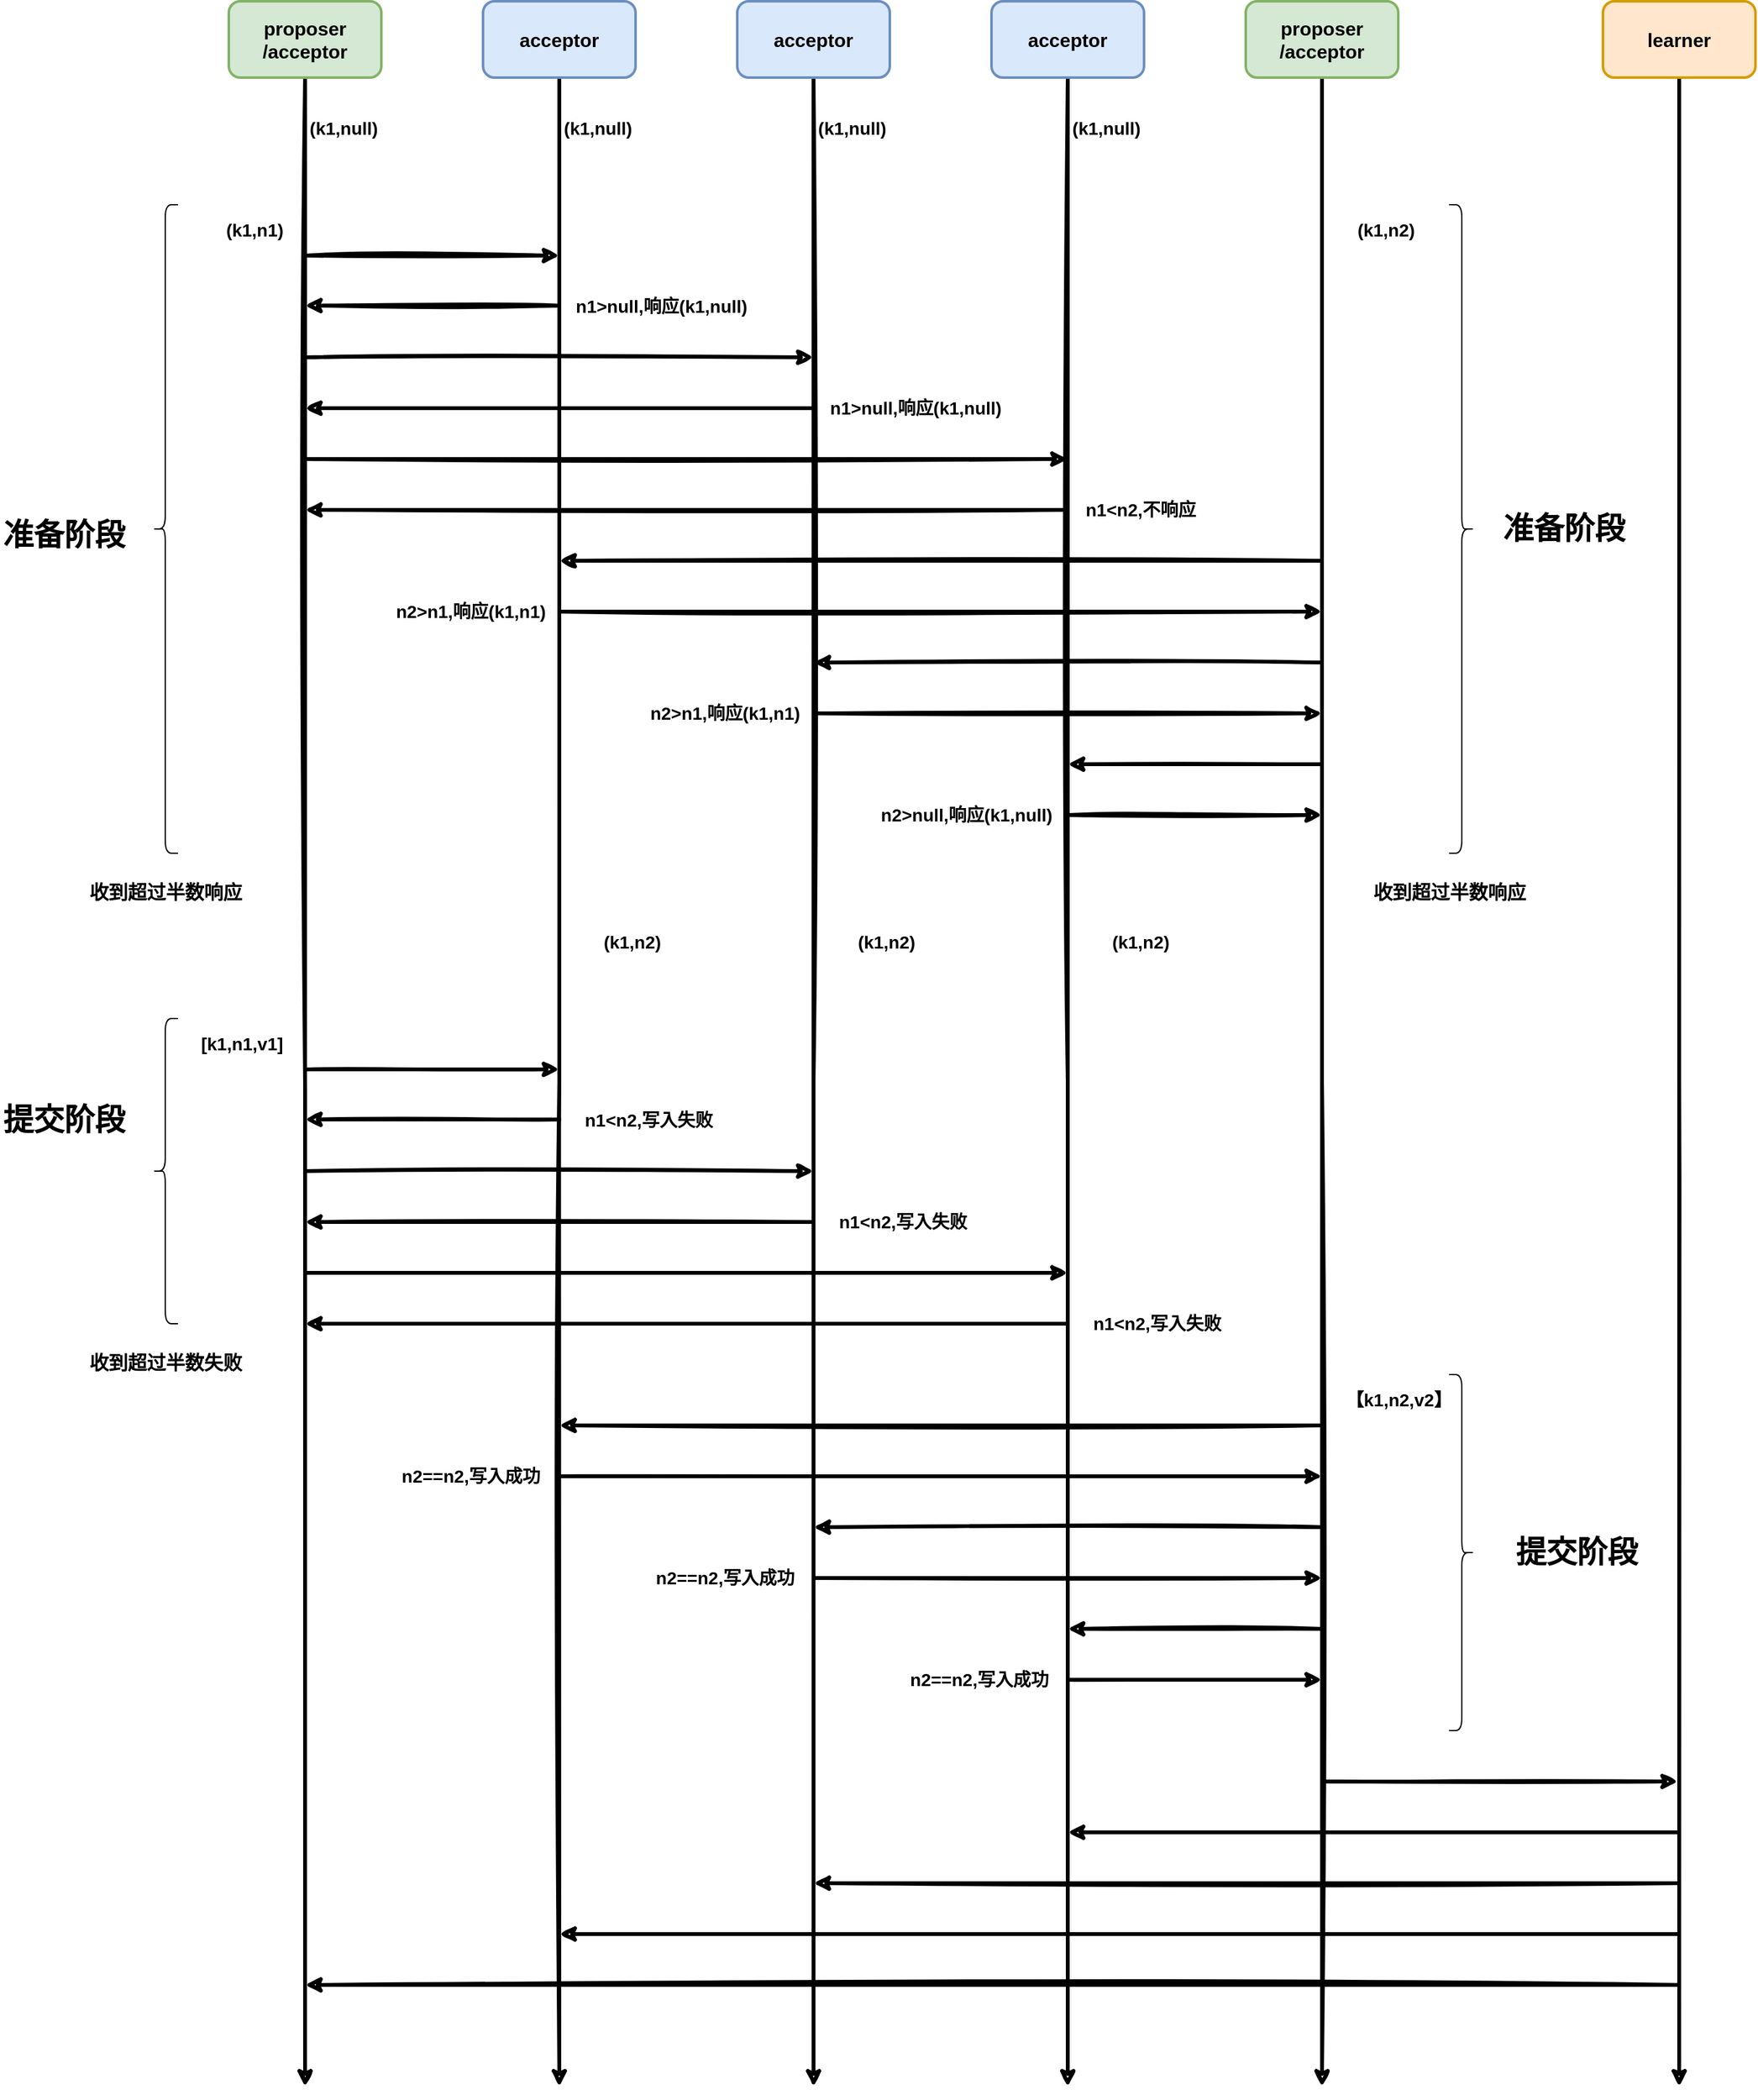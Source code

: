 <mxfile version="20.6.0" type="github">
  <diagram id="bn8pO_-y90N5bYkg9eif" name="第 1 页">
    <mxGraphModel dx="3530" dy="1689" grid="1" gridSize="10" guides="1" tooltips="1" connect="1" arrows="1" fold="1" page="1" pageScale="1" pageWidth="827" pageHeight="1169" math="0" shadow="0">
      <root>
        <mxCell id="0" />
        <mxCell id="1" parent="0" />
        <mxCell id="MbTcnOZPTZx9RcXJn9nr-1" style="edgeStyle=orthogonalEdgeStyle;rounded=0;orthogonalLoop=1;jettySize=auto;html=1;fontSize=15;strokeWidth=3;sketch=1;" edge="1" parent="1" source="MbTcnOZPTZx9RcXJn9nr-2">
          <mxGeometry relative="1" as="geometry">
            <mxPoint x="220" y="1880" as="targetPoint" />
          </mxGeometry>
        </mxCell>
        <mxCell id="MbTcnOZPTZx9RcXJn9nr-2" value="proposer&lt;br&gt;/acceptor" style="rounded=1;whiteSpace=wrap;html=1;strokeWidth=2;fillWeight=4;hachureGap=8;hachureAngle=45;fillColor=#d5e8d4;sketch=0;strokeColor=#82b366;fontSize=15;fontStyle=1" vertex="1" parent="1">
          <mxGeometry x="160" y="240" width="120" height="60" as="geometry" />
        </mxCell>
        <mxCell id="MbTcnOZPTZx9RcXJn9nr-3" style="edgeStyle=orthogonalEdgeStyle;rounded=0;orthogonalLoop=1;jettySize=auto;html=1;fontSize=15;strokeWidth=3;sketch=1;" edge="1" parent="1" source="MbTcnOZPTZx9RcXJn9nr-4">
          <mxGeometry relative="1" as="geometry">
            <mxPoint x="420" y="1880" as="targetPoint" />
          </mxGeometry>
        </mxCell>
        <mxCell id="MbTcnOZPTZx9RcXJn9nr-4" value="acceptor" style="rounded=1;whiteSpace=wrap;html=1;strokeWidth=2;fillWeight=4;hachureGap=8;hachureAngle=45;fillColor=#dae8fc;sketch=0;strokeColor=#6c8ebf;fontSize=15;fontStyle=1" vertex="1" parent="1">
          <mxGeometry x="360" y="240" width="120" height="60" as="geometry" />
        </mxCell>
        <mxCell id="MbTcnOZPTZx9RcXJn9nr-5" style="edgeStyle=orthogonalEdgeStyle;rounded=0;orthogonalLoop=1;jettySize=auto;html=1;fontSize=15;strokeWidth=3;sketch=1;" edge="1" parent="1" source="MbTcnOZPTZx9RcXJn9nr-6">
          <mxGeometry relative="1" as="geometry">
            <mxPoint x="620" y="1880" as="targetPoint" />
          </mxGeometry>
        </mxCell>
        <mxCell id="MbTcnOZPTZx9RcXJn9nr-6" value="acceptor" style="rounded=1;whiteSpace=wrap;html=1;strokeWidth=2;fillWeight=4;hachureGap=8;hachureAngle=45;fillColor=#dae8fc;sketch=0;strokeColor=#6c8ebf;fontSize=15;fontStyle=1" vertex="1" parent="1">
          <mxGeometry x="560" y="240" width="120" height="60" as="geometry" />
        </mxCell>
        <mxCell id="MbTcnOZPTZx9RcXJn9nr-7" style="edgeStyle=orthogonalEdgeStyle;rounded=0;orthogonalLoop=1;jettySize=auto;html=1;fontSize=15;strokeWidth=3;sketch=1;" edge="1" parent="1" source="MbTcnOZPTZx9RcXJn9nr-8">
          <mxGeometry relative="1" as="geometry">
            <mxPoint x="820" y="1880" as="targetPoint" />
          </mxGeometry>
        </mxCell>
        <mxCell id="MbTcnOZPTZx9RcXJn9nr-8" value="acceptor" style="rounded=1;whiteSpace=wrap;html=1;strokeWidth=2;fillWeight=4;hachureGap=8;hachureAngle=45;fillColor=#dae8fc;sketch=0;strokeColor=#6c8ebf;fontSize=15;fontStyle=1" vertex="1" parent="1">
          <mxGeometry x="760" y="240" width="120" height="60" as="geometry" />
        </mxCell>
        <mxCell id="MbTcnOZPTZx9RcXJn9nr-9" style="edgeStyle=orthogonalEdgeStyle;rounded=0;orthogonalLoop=1;jettySize=auto;html=1;fontSize=15;strokeWidth=3;sketch=1;" edge="1" parent="1" source="MbTcnOZPTZx9RcXJn9nr-10">
          <mxGeometry relative="1" as="geometry">
            <mxPoint x="1020" y="1880" as="targetPoint" />
          </mxGeometry>
        </mxCell>
        <mxCell id="MbTcnOZPTZx9RcXJn9nr-10" value="proposer&lt;br&gt;/acceptor" style="rounded=1;whiteSpace=wrap;html=1;strokeWidth=2;fillWeight=4;hachureGap=8;hachureAngle=45;fillColor=#d5e8d4;sketch=0;strokeColor=#82b366;fontSize=15;fontStyle=1" vertex="1" parent="1">
          <mxGeometry x="960" y="240" width="120" height="60" as="geometry" />
        </mxCell>
        <mxCell id="MbTcnOZPTZx9RcXJn9nr-11" value="" style="endArrow=classic;html=1;rounded=0;sketch=1;strokeWidth=3;fontSize=14;" edge="1" parent="1">
          <mxGeometry width="50" height="50" relative="1" as="geometry">
            <mxPoint x="220" y="440" as="sourcePoint" />
            <mxPoint x="420" y="440" as="targetPoint" />
          </mxGeometry>
        </mxCell>
        <mxCell id="MbTcnOZPTZx9RcXJn9nr-12" value="(k1,null)" style="text;strokeColor=none;fillColor=none;html=1;fontSize=14;fontStyle=1;verticalAlign=middle;align=center;sketch=0;" vertex="1" parent="1">
          <mxGeometry x="200" y="320" width="100" height="40" as="geometry" />
        </mxCell>
        <mxCell id="MbTcnOZPTZx9RcXJn9nr-13" value="" style="endArrow=classic;html=1;rounded=0;sketch=1;strokeWidth=3;fontSize=15;" edge="1" parent="1">
          <mxGeometry width="50" height="50" relative="1" as="geometry">
            <mxPoint x="220" y="520" as="sourcePoint" />
            <mxPoint x="620" y="520" as="targetPoint" />
            <Array as="points" />
          </mxGeometry>
        </mxCell>
        <mxCell id="MbTcnOZPTZx9RcXJn9nr-14" value="" style="endArrow=classic;html=1;rounded=0;sketch=1;strokeWidth=3;fontSize=15;" edge="1" parent="1">
          <mxGeometry width="50" height="50" relative="1" as="geometry">
            <mxPoint x="220" y="600" as="sourcePoint" />
            <mxPoint x="820" y="600" as="targetPoint" />
          </mxGeometry>
        </mxCell>
        <mxCell id="MbTcnOZPTZx9RcXJn9nr-15" value="(k1,null)" style="text;strokeColor=none;fillColor=none;html=1;fontSize=14;fontStyle=1;verticalAlign=middle;align=center;sketch=0;" vertex="1" parent="1">
          <mxGeometry x="400" y="320" width="100" height="40" as="geometry" />
        </mxCell>
        <mxCell id="MbTcnOZPTZx9RcXJn9nr-16" value="(k1,null)" style="text;strokeColor=none;fillColor=none;html=1;fontSize=14;fontStyle=1;verticalAlign=middle;align=center;sketch=0;" vertex="1" parent="1">
          <mxGeometry x="600" y="320" width="100" height="40" as="geometry" />
        </mxCell>
        <mxCell id="MbTcnOZPTZx9RcXJn9nr-17" value="(k1,null)" style="text;strokeColor=none;fillColor=none;html=1;fontSize=14;fontStyle=1;verticalAlign=middle;align=center;sketch=0;" vertex="1" parent="1">
          <mxGeometry x="800" y="320" width="100" height="40" as="geometry" />
        </mxCell>
        <mxCell id="MbTcnOZPTZx9RcXJn9nr-18" value="" style="endArrow=classic;html=1;rounded=0;sketch=1;strokeWidth=3;fontSize=15;" edge="1" parent="1">
          <mxGeometry width="50" height="50" relative="1" as="geometry">
            <mxPoint x="420" y="479.33" as="sourcePoint" />
            <mxPoint x="220" y="479.33" as="targetPoint" />
          </mxGeometry>
        </mxCell>
        <mxCell id="MbTcnOZPTZx9RcXJn9nr-19" value="" style="endArrow=classic;html=1;rounded=0;sketch=1;strokeWidth=3;fontSize=15;" edge="1" parent="1">
          <mxGeometry width="50" height="50" relative="1" as="geometry">
            <mxPoint x="620" y="560" as="sourcePoint" />
            <mxPoint x="220" y="560" as="targetPoint" />
          </mxGeometry>
        </mxCell>
        <mxCell id="MbTcnOZPTZx9RcXJn9nr-20" value="" style="endArrow=classic;html=1;rounded=0;sketch=1;strokeWidth=3;fontSize=15;" edge="1" parent="1">
          <mxGeometry width="50" height="50" relative="1" as="geometry">
            <mxPoint x="820" y="640" as="sourcePoint" />
            <mxPoint x="220" y="640" as="targetPoint" />
          </mxGeometry>
        </mxCell>
        <mxCell id="MbTcnOZPTZx9RcXJn9nr-21" value="" style="endArrow=classic;html=1;rounded=0;sketch=1;strokeWidth=3;fontSize=14;" edge="1" parent="1">
          <mxGeometry width="50" height="50" relative="1" as="geometry">
            <mxPoint x="220" y="1080.0" as="sourcePoint" />
            <mxPoint x="420" y="1080.0" as="targetPoint" />
          </mxGeometry>
        </mxCell>
        <mxCell id="MbTcnOZPTZx9RcXJn9nr-22" value="" style="endArrow=classic;html=1;rounded=0;sketch=1;strokeWidth=3;fontSize=15;" edge="1" parent="1">
          <mxGeometry width="50" height="50" relative="1" as="geometry">
            <mxPoint x="220" y="1160.0" as="sourcePoint" />
            <mxPoint x="620" y="1160.0" as="targetPoint" />
            <Array as="points" />
          </mxGeometry>
        </mxCell>
        <mxCell id="MbTcnOZPTZx9RcXJn9nr-23" value="(k1,n1)" style="text;strokeColor=none;fillColor=none;html=1;fontSize=14;fontStyle=1;verticalAlign=middle;align=center;sketch=0;" vertex="1" parent="1">
          <mxGeometry x="130" y="400" width="100" height="40" as="geometry" />
        </mxCell>
        <mxCell id="MbTcnOZPTZx9RcXJn9nr-24" value="n1&amp;gt;null,响应(k1,null)" style="text;strokeColor=none;fillColor=none;html=1;fontSize=14;fontStyle=1;verticalAlign=middle;align=center;sketch=0;" vertex="1" parent="1">
          <mxGeometry x="450" y="460" width="100" height="40" as="geometry" />
        </mxCell>
        <mxCell id="MbTcnOZPTZx9RcXJn9nr-25" value="n1&amp;gt;null,响应(k1,null)" style="text;strokeColor=none;fillColor=none;html=1;fontSize=14;fontStyle=1;verticalAlign=middle;align=center;sketch=0;" vertex="1" parent="1">
          <mxGeometry x="650" y="540" width="100" height="40" as="geometry" />
        </mxCell>
        <mxCell id="MbTcnOZPTZx9RcXJn9nr-26" value="n1&amp;lt;n2,不响应" style="text;strokeColor=none;fillColor=none;html=1;fontSize=14;fontStyle=1;verticalAlign=middle;align=center;sketch=0;" vertex="1" parent="1">
          <mxGeometry x="827" y="620" width="100" height="40" as="geometry" />
        </mxCell>
        <mxCell id="MbTcnOZPTZx9RcXJn9nr-27" value="" style="shape=curlyBracket;whiteSpace=wrap;html=1;rounded=1;labelPosition=left;verticalLabelPosition=middle;align=right;verticalAlign=middle;sketch=0;fontSize=14;" vertex="1" parent="1">
          <mxGeometry x="100" y="400" width="20" height="510" as="geometry" />
        </mxCell>
        <mxCell id="MbTcnOZPTZx9RcXJn9nr-28" value="准备阶段" style="text;strokeColor=none;fillColor=none;html=1;fontSize=24;fontStyle=1;verticalAlign=middle;align=center;sketch=0;" vertex="1" parent="1">
          <mxGeometry x="-20" y="640" width="100" height="40" as="geometry" />
        </mxCell>
        <mxCell id="MbTcnOZPTZx9RcXJn9nr-29" value="收到超过半数响应" style="text;strokeColor=none;fillColor=none;html=1;fontSize=15;fontStyle=1;verticalAlign=middle;align=center;sketch=0;" vertex="1" parent="1">
          <mxGeometry x="60" y="920" width="100" height="40" as="geometry" />
        </mxCell>
        <mxCell id="MbTcnOZPTZx9RcXJn9nr-30" value="" style="shape=curlyBracket;whiteSpace=wrap;html=1;rounded=1;labelPosition=left;verticalLabelPosition=middle;align=right;verticalAlign=middle;sketch=0;fontSize=14;" vertex="1" parent="1">
          <mxGeometry x="100" y="1040" width="20" height="240" as="geometry" />
        </mxCell>
        <mxCell id="MbTcnOZPTZx9RcXJn9nr-31" value="[k1,n1,v1]" style="text;strokeColor=none;fillColor=none;html=1;fontSize=14;fontStyle=1;verticalAlign=middle;align=center;sketch=0;" vertex="1" parent="1">
          <mxGeometry x="120" y="1040" width="100" height="40" as="geometry" />
        </mxCell>
        <mxCell id="MbTcnOZPTZx9RcXJn9nr-32" value="n1&amp;lt;n2,写入失败" style="text;strokeColor=none;fillColor=none;html=1;fontSize=14;fontStyle=1;verticalAlign=middle;align=center;sketch=0;" vertex="1" parent="1">
          <mxGeometry x="640" y="1180" width="100" height="40" as="geometry" />
        </mxCell>
        <mxCell id="MbTcnOZPTZx9RcXJn9nr-33" value="n1&amp;lt;n2,写入失败" style="text;strokeColor=none;fillColor=none;html=1;fontSize=14;fontStyle=1;verticalAlign=middle;align=center;sketch=0;" vertex="1" parent="1">
          <mxGeometry x="840" y="1260" width="100" height="40" as="geometry" />
        </mxCell>
        <mxCell id="MbTcnOZPTZx9RcXJn9nr-34" value="提交阶段" style="text;strokeColor=none;fillColor=none;html=1;fontSize=24;fontStyle=1;verticalAlign=middle;align=center;sketch=0;" vertex="1" parent="1">
          <mxGeometry x="-20" y="1100" width="100" height="40" as="geometry" />
        </mxCell>
        <mxCell id="MbTcnOZPTZx9RcXJn9nr-35" value="" style="endArrow=classic;html=1;rounded=0;sketch=1;strokeWidth=3;fontSize=15;" edge="1" parent="1">
          <mxGeometry width="50" height="50" relative="1" as="geometry">
            <mxPoint x="1020" y="680" as="sourcePoint" />
            <mxPoint x="420" y="680" as="targetPoint" />
            <Array as="points" />
          </mxGeometry>
        </mxCell>
        <mxCell id="MbTcnOZPTZx9RcXJn9nr-36" value="" style="endArrow=classic;html=1;rounded=0;sketch=1;strokeWidth=3;fontSize=15;" edge="1" parent="1">
          <mxGeometry width="50" height="50" relative="1" as="geometry">
            <mxPoint x="420" y="720" as="sourcePoint" />
            <mxPoint x="1020" y="720" as="targetPoint" />
            <Array as="points" />
          </mxGeometry>
        </mxCell>
        <mxCell id="MbTcnOZPTZx9RcXJn9nr-37" value="n2&amp;gt;n1,响应(k1,n1)" style="text;strokeColor=none;fillColor=none;html=1;fontSize=14;fontStyle=1;verticalAlign=middle;align=center;sketch=0;" vertex="1" parent="1">
          <mxGeometry x="300" y="700" width="100" height="40" as="geometry" />
        </mxCell>
        <mxCell id="MbTcnOZPTZx9RcXJn9nr-38" value="" style="endArrow=classic;html=1;rounded=0;sketch=1;strokeWidth=3;fontSize=15;" edge="1" parent="1">
          <mxGeometry width="50" height="50" relative="1" as="geometry">
            <mxPoint x="1020" y="760" as="sourcePoint" />
            <mxPoint x="620" y="760" as="targetPoint" />
            <Array as="points" />
          </mxGeometry>
        </mxCell>
        <mxCell id="MbTcnOZPTZx9RcXJn9nr-39" value="" style="endArrow=classic;html=1;rounded=0;sketch=1;strokeWidth=3;fontSize=15;" edge="1" parent="1">
          <mxGeometry width="50" height="50" relative="1" as="geometry">
            <mxPoint x="620" y="800" as="sourcePoint" />
            <mxPoint x="1020" y="800" as="targetPoint" />
            <Array as="points" />
          </mxGeometry>
        </mxCell>
        <mxCell id="MbTcnOZPTZx9RcXJn9nr-40" value="n2&amp;gt;n1,响应(k1,n1)" style="text;strokeColor=none;fillColor=none;html=1;fontSize=14;fontStyle=1;verticalAlign=middle;align=center;sketch=0;" vertex="1" parent="1">
          <mxGeometry x="500" y="780" width="100" height="40" as="geometry" />
        </mxCell>
        <mxCell id="MbTcnOZPTZx9RcXJn9nr-41" value="" style="endArrow=classic;html=1;rounded=0;sketch=1;strokeWidth=3;fontSize=15;" edge="1" parent="1">
          <mxGeometry width="50" height="50" relative="1" as="geometry">
            <mxPoint x="820" y="880" as="sourcePoint" />
            <mxPoint x="1020" y="880" as="targetPoint" />
            <Array as="points" />
          </mxGeometry>
        </mxCell>
        <mxCell id="MbTcnOZPTZx9RcXJn9nr-42" value="" style="endArrow=classic;html=1;rounded=0;sketch=1;strokeWidth=3;fontSize=15;" edge="1" parent="1">
          <mxGeometry width="50" height="50" relative="1" as="geometry">
            <mxPoint x="1020" y="840" as="sourcePoint" />
            <mxPoint x="820" y="840" as="targetPoint" />
            <Array as="points" />
          </mxGeometry>
        </mxCell>
        <mxCell id="MbTcnOZPTZx9RcXJn9nr-43" value="n2&amp;gt;null,响应(k1,null)" style="text;strokeColor=none;fillColor=none;html=1;fontSize=14;fontStyle=1;verticalAlign=middle;align=center;sketch=0;" vertex="1" parent="1">
          <mxGeometry x="690" y="860" width="100" height="40" as="geometry" />
        </mxCell>
        <mxCell id="MbTcnOZPTZx9RcXJn9nr-44" value="(k1,n2)" style="text;strokeColor=none;fillColor=none;html=1;fontSize=14;fontStyle=1;verticalAlign=middle;align=center;sketch=0;" vertex="1" parent="1">
          <mxGeometry x="1020" y="400" width="100" height="40" as="geometry" />
        </mxCell>
        <mxCell id="MbTcnOZPTZx9RcXJn9nr-45" value="(k1,n2)" style="text;strokeColor=none;fillColor=none;html=1;fontSize=14;fontStyle=1;verticalAlign=middle;align=center;sketch=0;" vertex="1" parent="1">
          <mxGeometry x="427" y="960" width="100" height="40" as="geometry" />
        </mxCell>
        <mxCell id="MbTcnOZPTZx9RcXJn9nr-46" value="(k1,n2)" style="text;strokeColor=none;fillColor=none;html=1;fontSize=14;fontStyle=1;verticalAlign=middle;align=center;sketch=0;" vertex="1" parent="1">
          <mxGeometry x="627" y="960" width="100" height="40" as="geometry" />
        </mxCell>
        <mxCell id="MbTcnOZPTZx9RcXJn9nr-47" value="(k1,n2)" style="text;strokeColor=none;fillColor=none;html=1;fontSize=14;fontStyle=1;verticalAlign=middle;align=center;sketch=0;" vertex="1" parent="1">
          <mxGeometry x="827" y="960" width="100" height="40" as="geometry" />
        </mxCell>
        <mxCell id="MbTcnOZPTZx9RcXJn9nr-48" value="" style="shape=curlyBracket;whiteSpace=wrap;html=1;rounded=1;labelPosition=left;verticalLabelPosition=middle;align=right;verticalAlign=middle;sketch=0;fontSize=14;rotation=-180;" vertex="1" parent="1">
          <mxGeometry x="1120" y="400" width="20" height="510" as="geometry" />
        </mxCell>
        <mxCell id="MbTcnOZPTZx9RcXJn9nr-49" value="收到超过半数响应" style="text;strokeColor=none;fillColor=none;html=1;fontSize=15;fontStyle=1;verticalAlign=middle;align=center;sketch=0;" vertex="1" parent="1">
          <mxGeometry x="1070" y="920" width="100" height="40" as="geometry" />
        </mxCell>
        <mxCell id="MbTcnOZPTZx9RcXJn9nr-50" value="准备阶段" style="text;strokeColor=none;fillColor=none;html=1;fontSize=24;fontStyle=1;verticalAlign=middle;align=center;sketch=0;" vertex="1" parent="1">
          <mxGeometry x="1160" y="635" width="100" height="40" as="geometry" />
        </mxCell>
        <mxCell id="MbTcnOZPTZx9RcXJn9nr-51" value="" style="endArrow=classic;html=1;rounded=0;sketch=1;strokeWidth=3;fontSize=15;" edge="1" parent="1">
          <mxGeometry width="50" height="50" relative="1" as="geometry">
            <mxPoint x="420" y="1119.33" as="sourcePoint" />
            <mxPoint x="220" y="1119.33" as="targetPoint" />
          </mxGeometry>
        </mxCell>
        <mxCell id="MbTcnOZPTZx9RcXJn9nr-52" value="n1&amp;lt;n2,写入失败" style="text;strokeColor=none;fillColor=none;html=1;fontSize=14;fontStyle=1;verticalAlign=middle;align=center;sketch=0;" vertex="1" parent="1">
          <mxGeometry x="440" y="1100" width="100" height="40" as="geometry" />
        </mxCell>
        <mxCell id="MbTcnOZPTZx9RcXJn9nr-53" value="" style="endArrow=classic;html=1;rounded=0;sketch=1;strokeWidth=3;fontSize=15;" edge="1" parent="1">
          <mxGeometry width="50" height="50" relative="1" as="geometry">
            <mxPoint x="620" y="1200.0" as="sourcePoint" />
            <mxPoint x="220" y="1200.0" as="targetPoint" />
          </mxGeometry>
        </mxCell>
        <mxCell id="MbTcnOZPTZx9RcXJn9nr-54" value="" style="endArrow=classic;html=1;rounded=0;sketch=1;strokeWidth=3;fontSize=15;" edge="1" parent="1">
          <mxGeometry width="50" height="50" relative="1" as="geometry">
            <mxPoint x="220" y="1240.0" as="sourcePoint" />
            <mxPoint x="820" y="1240.0" as="targetPoint" />
          </mxGeometry>
        </mxCell>
        <mxCell id="MbTcnOZPTZx9RcXJn9nr-55" value="" style="endArrow=classic;html=1;rounded=0;sketch=1;strokeWidth=3;fontSize=15;" edge="1" parent="1">
          <mxGeometry width="50" height="50" relative="1" as="geometry">
            <mxPoint x="820" y="1280.0" as="sourcePoint" />
            <mxPoint x="220" y="1280.0" as="targetPoint" />
          </mxGeometry>
        </mxCell>
        <mxCell id="MbTcnOZPTZx9RcXJn9nr-56" value="收到超过半数失败" style="text;strokeColor=none;fillColor=none;html=1;fontSize=15;fontStyle=1;verticalAlign=middle;align=center;sketch=0;" vertex="1" parent="1">
          <mxGeometry x="60" y="1290" width="100" height="40" as="geometry" />
        </mxCell>
        <mxCell id="MbTcnOZPTZx9RcXJn9nr-57" value="" style="endArrow=classic;html=1;rounded=0;sketch=1;strokeWidth=3;fontSize=15;" edge="1" parent="1">
          <mxGeometry width="50" height="50" relative="1" as="geometry">
            <mxPoint x="1020" y="1360.0" as="sourcePoint" />
            <mxPoint x="420" y="1360.0" as="targetPoint" />
            <Array as="points" />
          </mxGeometry>
        </mxCell>
        <mxCell id="MbTcnOZPTZx9RcXJn9nr-58" value="" style="endArrow=classic;html=1;rounded=0;sketch=1;strokeWidth=3;fontSize=15;" edge="1" parent="1">
          <mxGeometry width="50" height="50" relative="1" as="geometry">
            <mxPoint x="420" y="1400.0" as="sourcePoint" />
            <mxPoint x="1020" y="1400.0" as="targetPoint" />
            <Array as="points" />
          </mxGeometry>
        </mxCell>
        <mxCell id="MbTcnOZPTZx9RcXJn9nr-59" value="" style="endArrow=classic;html=1;rounded=0;sketch=1;strokeWidth=3;fontSize=15;" edge="1" parent="1">
          <mxGeometry width="50" height="50" relative="1" as="geometry">
            <mxPoint x="1020" y="1440.0" as="sourcePoint" />
            <mxPoint x="620" y="1440.0" as="targetPoint" />
            <Array as="points" />
          </mxGeometry>
        </mxCell>
        <mxCell id="MbTcnOZPTZx9RcXJn9nr-60" value="" style="endArrow=classic;html=1;rounded=0;sketch=1;strokeWidth=3;fontSize=15;" edge="1" parent="1">
          <mxGeometry width="50" height="50" relative="1" as="geometry">
            <mxPoint x="620" y="1480.0" as="sourcePoint" />
            <mxPoint x="1020" y="1480.0" as="targetPoint" />
            <Array as="points" />
          </mxGeometry>
        </mxCell>
        <mxCell id="MbTcnOZPTZx9RcXJn9nr-61" value="n2==n2,写入成功" style="text;strokeColor=none;fillColor=none;html=1;fontSize=14;fontStyle=1;verticalAlign=middle;align=center;sketch=0;" vertex="1" parent="1">
          <mxGeometry x="500" y="1460" width="100" height="40" as="geometry" />
        </mxCell>
        <mxCell id="MbTcnOZPTZx9RcXJn9nr-62" value="" style="endArrow=classic;html=1;rounded=0;sketch=1;strokeWidth=3;fontSize=15;" edge="1" parent="1">
          <mxGeometry width="50" height="50" relative="1" as="geometry">
            <mxPoint x="820" y="1560.0" as="sourcePoint" />
            <mxPoint x="1020" y="1560.0" as="targetPoint" />
            <Array as="points" />
          </mxGeometry>
        </mxCell>
        <mxCell id="MbTcnOZPTZx9RcXJn9nr-63" value="" style="endArrow=classic;html=1;rounded=0;sketch=1;strokeWidth=3;fontSize=15;" edge="1" parent="1">
          <mxGeometry width="50" height="50" relative="1" as="geometry">
            <mxPoint x="1020" y="1520.0" as="sourcePoint" />
            <mxPoint x="820" y="1520.0" as="targetPoint" />
            <Array as="points" />
          </mxGeometry>
        </mxCell>
        <mxCell id="MbTcnOZPTZx9RcXJn9nr-64" value="" style="shape=curlyBracket;whiteSpace=wrap;html=1;rounded=1;labelPosition=left;verticalLabelPosition=middle;align=right;verticalAlign=middle;sketch=0;fontSize=14;rotation=-180;" vertex="1" parent="1">
          <mxGeometry x="1120" y="1320" width="20" height="280" as="geometry" />
        </mxCell>
        <mxCell id="MbTcnOZPTZx9RcXJn9nr-65" value="提交阶段" style="text;strokeColor=none;fillColor=none;html=1;fontSize=24;fontStyle=1;verticalAlign=middle;align=center;sketch=0;" vertex="1" parent="1">
          <mxGeometry x="1170" y="1440" width="100" height="40" as="geometry" />
        </mxCell>
        <mxCell id="MbTcnOZPTZx9RcXJn9nr-66" value="n2==n2,写入成功" style="text;strokeColor=none;fillColor=none;html=1;fontSize=14;fontStyle=1;verticalAlign=middle;align=center;sketch=0;" vertex="1" parent="1">
          <mxGeometry x="700" y="1540" width="100" height="40" as="geometry" />
        </mxCell>
        <mxCell id="MbTcnOZPTZx9RcXJn9nr-67" value="n2==n2,写入成功" style="text;strokeColor=none;fillColor=none;html=1;fontSize=14;fontStyle=1;verticalAlign=middle;align=center;sketch=0;" vertex="1" parent="1">
          <mxGeometry x="300" y="1380" width="100" height="40" as="geometry" />
        </mxCell>
        <mxCell id="MbTcnOZPTZx9RcXJn9nr-68" value="【k1,n2,v2】" style="text;strokeColor=none;fillColor=none;html=1;fontSize=14;fontStyle=1;verticalAlign=middle;align=center;sketch=0;" vertex="1" parent="1">
          <mxGeometry x="1030" y="1320" width="100" height="40" as="geometry" />
        </mxCell>
        <mxCell id="MbTcnOZPTZx9RcXJn9nr-69" style="edgeStyle=orthogonalEdgeStyle;rounded=0;orthogonalLoop=1;jettySize=auto;html=1;strokeWidth=3;sketch=1;" edge="1" parent="1" source="MbTcnOZPTZx9RcXJn9nr-70">
          <mxGeometry relative="1" as="geometry">
            <mxPoint x="1301" y="1880" as="targetPoint" />
          </mxGeometry>
        </mxCell>
        <mxCell id="MbTcnOZPTZx9RcXJn9nr-70" value="learner" style="rounded=1;whiteSpace=wrap;html=1;strokeWidth=2;fillWeight=4;hachureGap=8;hachureAngle=45;fillColor=#ffe6cc;sketch=0;strokeColor=#d79b00;fontSize=15;fontStyle=1" vertex="1" parent="1">
          <mxGeometry x="1241" y="240" width="120" height="60" as="geometry" />
        </mxCell>
        <mxCell id="MbTcnOZPTZx9RcXJn9nr-71" value="" style="endArrow=classic;html=1;rounded=0;sketch=1;strokeWidth=3;fontSize=15;" edge="1" parent="1">
          <mxGeometry width="50" height="50" relative="1" as="geometry">
            <mxPoint x="1020" y="1640.0" as="sourcePoint" />
            <mxPoint x="1300" y="1640.0" as="targetPoint" />
            <Array as="points" />
          </mxGeometry>
        </mxCell>
        <mxCell id="MbTcnOZPTZx9RcXJn9nr-72" value="" style="endArrow=classic;html=1;rounded=0;sketch=1;strokeWidth=3;fontSize=15;" edge="1" parent="1">
          <mxGeometry width="50" height="50" relative="1" as="geometry">
            <mxPoint x="1300" y="1680.0" as="sourcePoint" />
            <mxPoint x="820" y="1680.0" as="targetPoint" />
            <Array as="points" />
          </mxGeometry>
        </mxCell>
        <mxCell id="MbTcnOZPTZx9RcXJn9nr-73" value="" style="endArrow=classic;html=1;rounded=0;sketch=1;strokeWidth=3;fontSize=15;" edge="1" parent="1">
          <mxGeometry width="50" height="50" relative="1" as="geometry">
            <mxPoint x="1300" y="1720.0" as="sourcePoint" />
            <mxPoint x="620" y="1720.0" as="targetPoint" />
            <Array as="points" />
          </mxGeometry>
        </mxCell>
        <mxCell id="MbTcnOZPTZx9RcXJn9nr-74" value="" style="endArrow=classic;html=1;rounded=0;sketch=1;strokeWidth=3;fontSize=15;" edge="1" parent="1">
          <mxGeometry width="50" height="50" relative="1" as="geometry">
            <mxPoint x="1300" y="1760" as="sourcePoint" />
            <mxPoint x="420" y="1760" as="targetPoint" />
            <Array as="points" />
          </mxGeometry>
        </mxCell>
        <mxCell id="MbTcnOZPTZx9RcXJn9nr-75" value="" style="endArrow=classic;html=1;rounded=0;sketch=1;strokeWidth=3;fontSize=15;" edge="1" parent="1">
          <mxGeometry width="50" height="50" relative="1" as="geometry">
            <mxPoint x="1300" y="1800" as="sourcePoint" />
            <mxPoint x="220" y="1800" as="targetPoint" />
            <Array as="points" />
          </mxGeometry>
        </mxCell>
      </root>
    </mxGraphModel>
  </diagram>
</mxfile>
